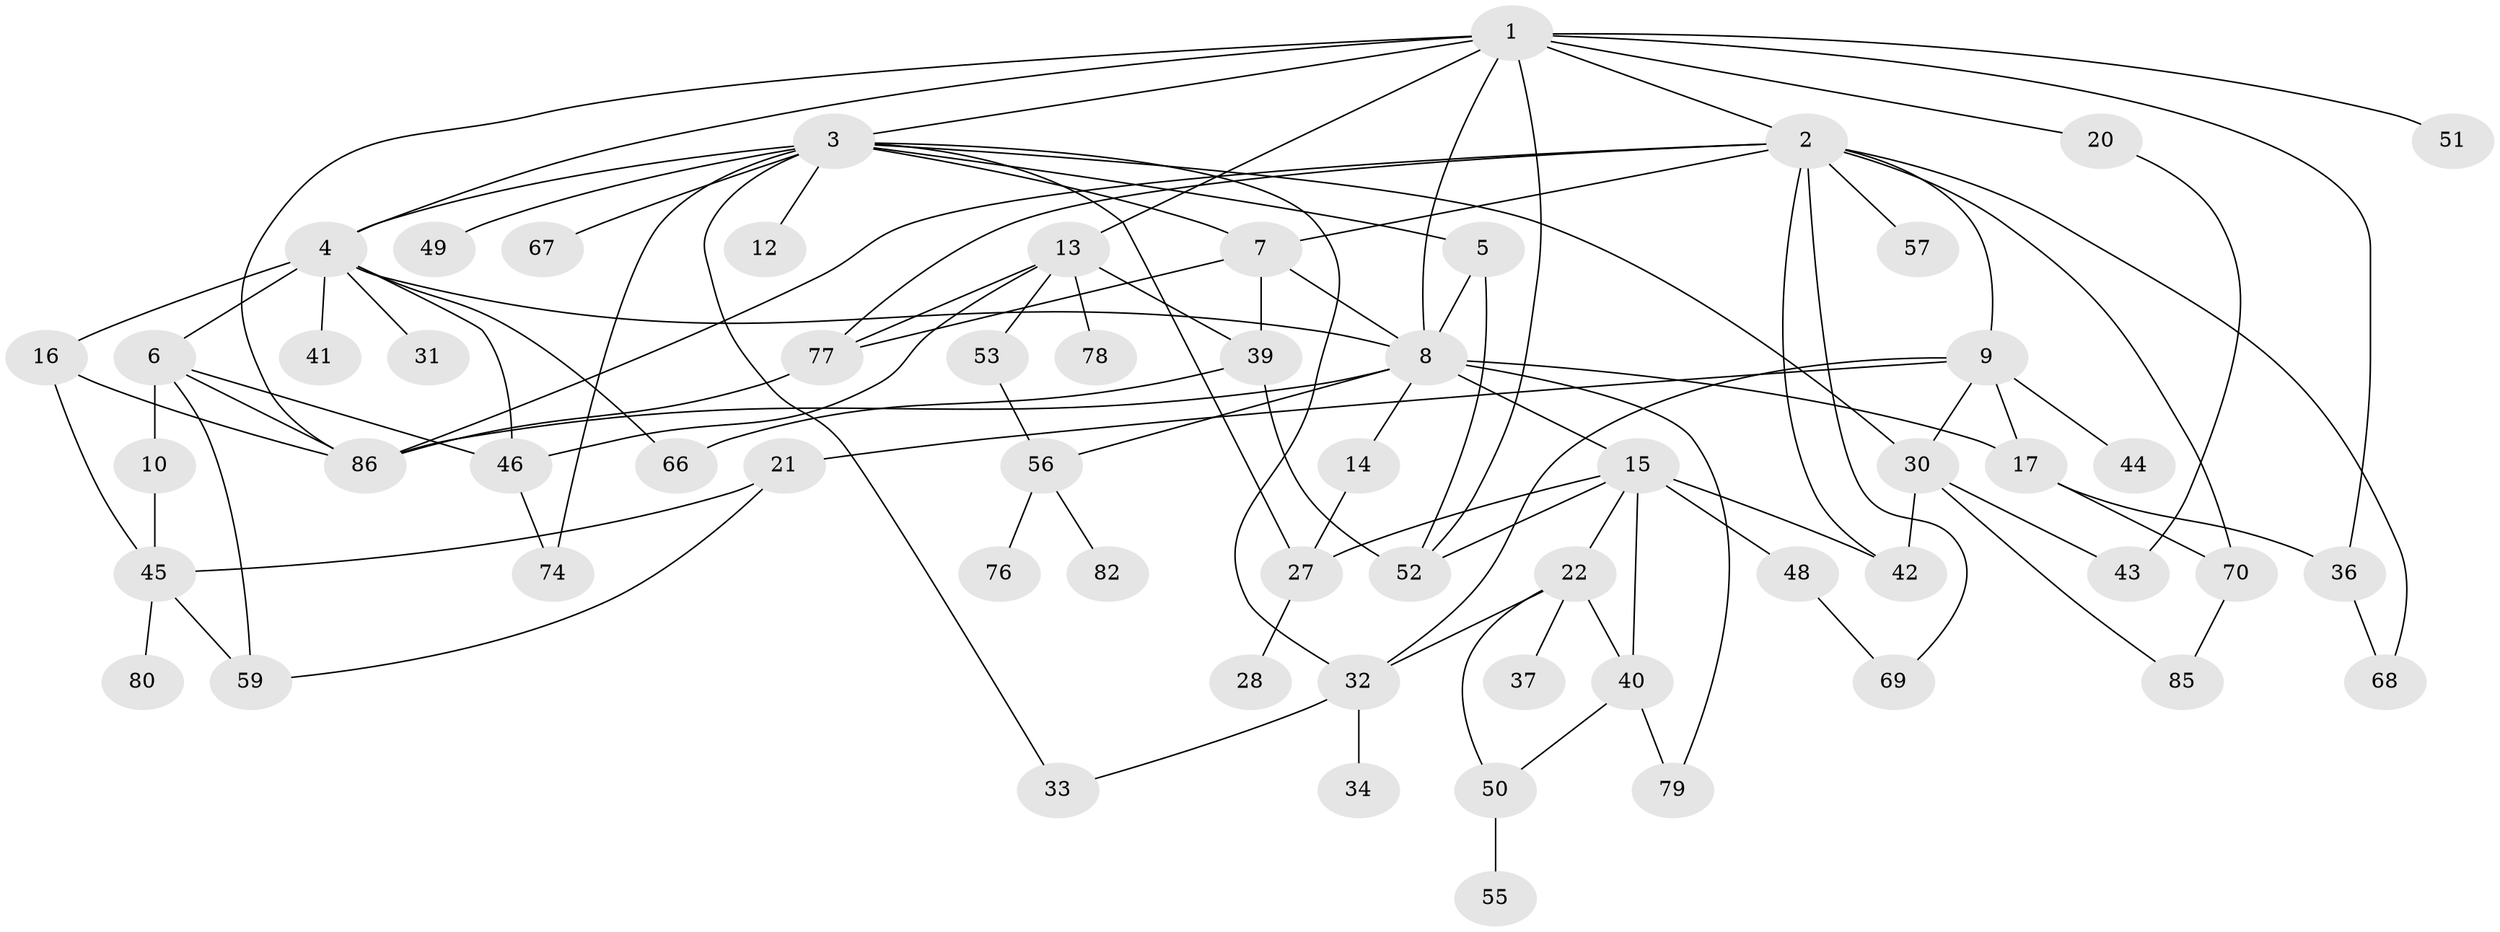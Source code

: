 // Generated by graph-tools (version 1.1) at 2025/23/03/03/25 07:23:34]
// undirected, 60 vertices, 102 edges
graph export_dot {
graph [start="1"]
  node [color=gray90,style=filled];
  1 [super="+11"];
  2 [super="+65"];
  3 [super="+26"];
  4 [super="+38"];
  5 [super="+64"];
  6 [super="+73"];
  7;
  8 [super="+19"];
  9 [super="+24"];
  10;
  12 [super="+61"];
  13 [super="+23"];
  14;
  15 [super="+18"];
  16;
  17 [super="+75"];
  20;
  21 [super="+25"];
  22 [super="+29"];
  27 [super="+47"];
  28;
  30 [super="+35"];
  31;
  32 [super="+83"];
  33 [super="+58"];
  34;
  36;
  37;
  39 [super="+62"];
  40 [super="+63"];
  41 [super="+60"];
  42;
  43 [super="+54"];
  44;
  45 [super="+71"];
  46 [super="+72"];
  48;
  49;
  50;
  51;
  52;
  53;
  55;
  56 [super="+81"];
  57;
  59;
  66;
  67;
  68;
  69;
  70;
  74;
  76;
  77 [super="+84"];
  78;
  79 [super="+88"];
  80;
  82;
  85;
  86 [super="+87"];
  1 -- 2;
  1 -- 3;
  1 -- 4;
  1 -- 8;
  1 -- 13;
  1 -- 52;
  1 -- 51;
  1 -- 20;
  1 -- 36;
  1 -- 86;
  2 -- 9;
  2 -- 57;
  2 -- 69;
  2 -- 86;
  2 -- 68;
  2 -- 70;
  2 -- 7;
  2 -- 42;
  2 -- 77;
  3 -- 5;
  3 -- 7;
  3 -- 12;
  3 -- 49;
  3 -- 67;
  3 -- 32;
  3 -- 33;
  3 -- 74;
  3 -- 27;
  3 -- 30;
  3 -- 4;
  4 -- 6;
  4 -- 16 [weight=2];
  4 -- 31;
  4 -- 41;
  4 -- 66;
  4 -- 8;
  4 -- 46;
  5 -- 8;
  5 -- 52;
  6 -- 10;
  6 -- 59;
  6 -- 86;
  6 -- 46;
  7 -- 39;
  7 -- 77;
  7 -- 8;
  8 -- 14;
  8 -- 15;
  8 -- 17;
  8 -- 86;
  8 -- 79;
  8 -- 56;
  9 -- 21;
  9 -- 30;
  9 -- 32;
  9 -- 44;
  9 -- 17;
  10 -- 45;
  13 -- 53;
  13 -- 77;
  13 -- 46;
  13 -- 78;
  13 -- 39;
  14 -- 27;
  15 -- 42;
  15 -- 48;
  15 -- 40;
  15 -- 27;
  15 -- 52;
  15 -- 22;
  16 -- 86;
  16 -- 45;
  17 -- 36;
  17 -- 70;
  20 -- 43;
  21 -- 45;
  21 -- 59;
  22 -- 40;
  22 -- 32;
  22 -- 50;
  22 -- 37;
  27 -- 28;
  30 -- 85;
  30 -- 42;
  30 -- 43;
  32 -- 34;
  32 -- 33;
  36 -- 68;
  39 -- 52;
  39 -- 66;
  40 -- 50;
  40 -- 79;
  45 -- 59;
  45 -- 80;
  46 -- 74;
  48 -- 69;
  50 -- 55;
  53 -- 56;
  56 -- 76;
  56 -- 82;
  70 -- 85;
  77 -- 86;
}
